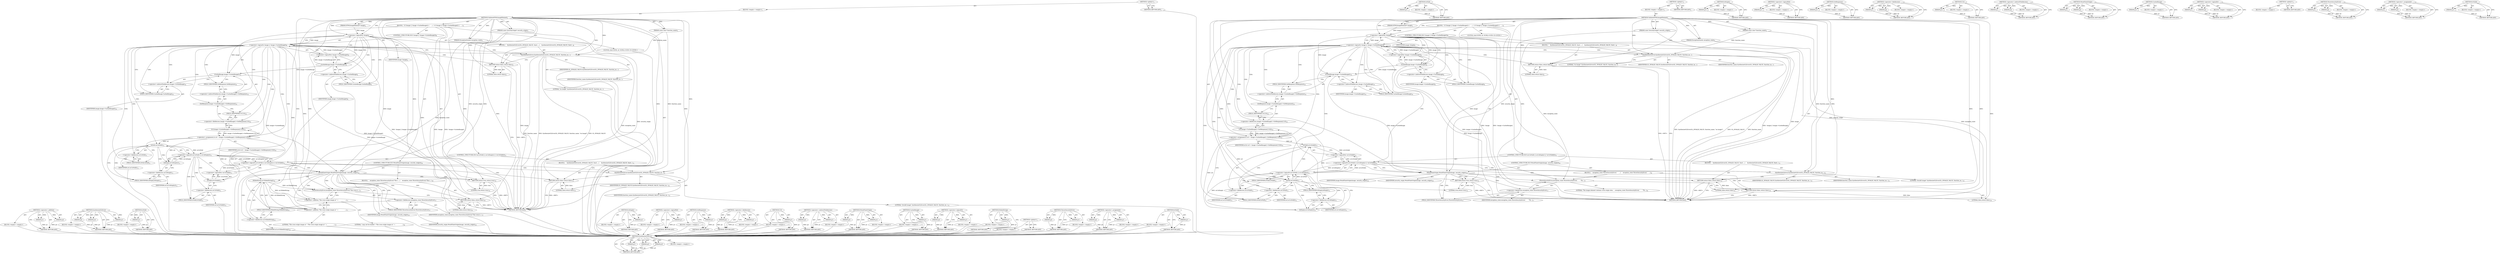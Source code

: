 digraph "IsValid" {
vulnerable_186 [label=<(METHOD,&lt;operator&gt;.addition)>];
vulnerable_187 [label=<(PARAM,p1)>];
vulnerable_188 [label=<(PARAM,p2)>];
vulnerable_189 [label=<(BLOCK,&lt;empty&gt;,&lt;empty&gt;)>];
vulnerable_190 [label=<(METHOD_RETURN,ANY)>];
vulnerable_140 [label=<(METHOD,SynthesizeGLError)>];
vulnerable_141 [label=<(PARAM,p1)>];
vulnerable_142 [label=<(PARAM,p2)>];
vulnerable_143 [label=<(PARAM,p3)>];
vulnerable_144 [label=<(BLOCK,&lt;empty&gt;,&lt;empty&gt;)>];
vulnerable_145 [label=<(METHOD_RETURN,ANY)>];
vulnerable_164 [label=<(METHOD,IsNull)>];
vulnerable_165 [label=<(PARAM,p1)>];
vulnerable_166 [label=<(BLOCK,&lt;empty&gt;,&lt;empty&gt;)>];
vulnerable_167 [label=<(METHOD_RETURN,ANY)>];
vulnerable_6 [label=<(METHOD,&lt;global&gt;)<SUB>1</SUB>>];
vulnerable_7 [label=<(BLOCK,&lt;empty&gt;,&lt;empty&gt;)<SUB>1</SUB>>];
vulnerable_8 [label=<(METHOD,ValidateHTMLImageElement)<SUB>1</SUB>>];
vulnerable_9 [label=<(PARAM,const SecurityOrigin* security_origin)<SUB>2</SUB>>];
vulnerable_10 [label=<(PARAM,const char* function_name)<SUB>3</SUB>>];
vulnerable_11 [label=<(PARAM,HTMLImageElement* image)<SUB>4</SUB>>];
vulnerable_12 [label=<(PARAM,ExceptionState&amp; exception_state)<SUB>5</SUB>>];
vulnerable_13 [label=<(BLOCK,{
  if (!image || !image-&gt;CachedImage()) {
    ...,{
  if (!image || !image-&gt;CachedImage()) {
    ...)<SUB>5</SUB>>];
vulnerable_14 [label=<(CONTROL_STRUCTURE,IF,if (!image || !image-&gt;CachedImage()))<SUB>6</SUB>>];
vulnerable_15 [label=<(&lt;operator&gt;.logicalOr,!image || !image-&gt;CachedImage())<SUB>6</SUB>>];
vulnerable_16 [label=<(&lt;operator&gt;.logicalNot,!image)<SUB>6</SUB>>];
vulnerable_17 [label=<(IDENTIFIER,image,!image)<SUB>6</SUB>>];
vulnerable_18 [label=<(&lt;operator&gt;.logicalNot,!image-&gt;CachedImage())<SUB>6</SUB>>];
vulnerable_19 [label=<(CachedImage,image-&gt;CachedImage())<SUB>6</SUB>>];
vulnerable_20 [label=<(&lt;operator&gt;.indirectFieldAccess,image-&gt;CachedImage)<SUB>6</SUB>>];
vulnerable_21 [label=<(IDENTIFIER,image,image-&gt;CachedImage())<SUB>6</SUB>>];
vulnerable_22 [label=<(FIELD_IDENTIFIER,CachedImage,CachedImage)<SUB>6</SUB>>];
vulnerable_23 [label=<(BLOCK,{
    SynthesizeGLError(GL_INVALID_VALUE, funct...,{
    SynthesizeGLError(GL_INVALID_VALUE, funct...)<SUB>6</SUB>>];
vulnerable_24 [label=<(SynthesizeGLError,SynthesizeGLError(GL_INVALID_VALUE, function_na...)<SUB>7</SUB>>];
vulnerable_25 [label=<(IDENTIFIER,GL_INVALID_VALUE,SynthesizeGLError(GL_INVALID_VALUE, function_na...)<SUB>7</SUB>>];
vulnerable_26 [label=<(IDENTIFIER,function_name,SynthesizeGLError(GL_INVALID_VALUE, function_na...)<SUB>7</SUB>>];
vulnerable_27 [label=<(LITERAL,&quot;no image&quot;,SynthesizeGLError(GL_INVALID_VALUE, function_na...)<SUB>7</SUB>>];
vulnerable_28 [label=<(RETURN,return false;,return false;)<SUB>8</SUB>>];
vulnerable_29 [label=<(LITERAL,false,return false;)<SUB>8</SUB>>];
vulnerable_30 [label="<(LOCAL,const KURL url: KURL)<SUB>10</SUB>>"];
vulnerable_31 [label=<(&lt;operator&gt;.assignment,&amp; url = image-&gt;CachedImage()-&gt;GetResponse().Url())<SUB>10</SUB>>];
vulnerable_32 [label=<(IDENTIFIER,url,&amp; url = image-&gt;CachedImage()-&gt;GetResponse().Url())<SUB>10</SUB>>];
vulnerable_33 [label=<(Url,image-&gt;CachedImage()-&gt;GetResponse().Url())<SUB>10</SUB>>];
vulnerable_34 [label=<(&lt;operator&gt;.fieldAccess,image-&gt;CachedImage()-&gt;GetResponse().Url)<SUB>10</SUB>>];
vulnerable_35 [label=<(GetResponse,image-&gt;CachedImage()-&gt;GetResponse())<SUB>10</SUB>>];
vulnerable_36 [label=<(&lt;operator&gt;.indirectFieldAccess,image-&gt;CachedImage()-&gt;GetResponse)<SUB>10</SUB>>];
vulnerable_37 [label=<(CachedImage,image-&gt;CachedImage())<SUB>10</SUB>>];
vulnerable_38 [label=<(&lt;operator&gt;.indirectFieldAccess,image-&gt;CachedImage)<SUB>10</SUB>>];
vulnerable_39 [label=<(IDENTIFIER,image,image-&gt;CachedImage())<SUB>10</SUB>>];
vulnerable_40 [label=<(FIELD_IDENTIFIER,CachedImage,CachedImage)<SUB>10</SUB>>];
vulnerable_41 [label=<(FIELD_IDENTIFIER,GetResponse,GetResponse)<SUB>10</SUB>>];
vulnerable_42 [label=<(FIELD_IDENTIFIER,Url,Url)<SUB>10</SUB>>];
vulnerable_43 [label=<(CONTROL_STRUCTURE,IF,if (url.IsNull() || url.IsEmpty() || !url.IsValid()))<SUB>11</SUB>>];
vulnerable_44 [label=<(&lt;operator&gt;.logicalOr,url.IsNull() || url.IsEmpty() || !url.IsValid())<SUB>11</SUB>>];
vulnerable_45 [label=<(&lt;operator&gt;.logicalOr,url.IsNull() || url.IsEmpty())<SUB>11</SUB>>];
vulnerable_46 [label=<(IsNull,url.IsNull())<SUB>11</SUB>>];
vulnerable_47 [label=<(&lt;operator&gt;.fieldAccess,url.IsNull)<SUB>11</SUB>>];
vulnerable_48 [label=<(IDENTIFIER,url,url.IsNull())<SUB>11</SUB>>];
vulnerable_49 [label=<(FIELD_IDENTIFIER,IsNull,IsNull)<SUB>11</SUB>>];
vulnerable_50 [label=<(IsEmpty,url.IsEmpty())<SUB>11</SUB>>];
vulnerable_51 [label=<(&lt;operator&gt;.fieldAccess,url.IsEmpty)<SUB>11</SUB>>];
vulnerable_52 [label=<(IDENTIFIER,url,url.IsEmpty())<SUB>11</SUB>>];
vulnerable_53 [label=<(FIELD_IDENTIFIER,IsEmpty,IsEmpty)<SUB>11</SUB>>];
vulnerable_54 [label=<(&lt;operator&gt;.logicalNot,!url.IsValid())<SUB>11</SUB>>];
vulnerable_55 [label=<(IsValid,url.IsValid())<SUB>11</SUB>>];
vulnerable_56 [label=<(&lt;operator&gt;.fieldAccess,url.IsValid)<SUB>11</SUB>>];
vulnerable_57 [label=<(IDENTIFIER,url,url.IsValid())<SUB>11</SUB>>];
vulnerable_58 [label=<(FIELD_IDENTIFIER,IsValid,IsValid)<SUB>11</SUB>>];
vulnerable_59 [label=<(BLOCK,{
    SynthesizeGLError(GL_INVALID_VALUE, funct...,{
    SynthesizeGLError(GL_INVALID_VALUE, funct...)<SUB>11</SUB>>];
vulnerable_60 [label=<(SynthesizeGLError,SynthesizeGLError(GL_INVALID_VALUE, function_na...)<SUB>12</SUB>>];
vulnerable_61 [label=<(IDENTIFIER,GL_INVALID_VALUE,SynthesizeGLError(GL_INVALID_VALUE, function_na...)<SUB>12</SUB>>];
vulnerable_62 [label=<(IDENTIFIER,function_name,SynthesizeGLError(GL_INVALID_VALUE, function_na...)<SUB>12</SUB>>];
vulnerable_63 [label=<(LITERAL,&quot;invalid image&quot;,SynthesizeGLError(GL_INVALID_VALUE, function_na...)<SUB>12</SUB>>];
vulnerable_64 [label=<(RETURN,return false;,return false;)<SUB>13</SUB>>];
vulnerable_65 [label=<(LITERAL,false,return false;)<SUB>13</SUB>>];
vulnerable_66 [label=<(CONTROL_STRUCTURE,IF,if (WouldTaintOrigin(image, security_origin)))<SUB>16</SUB>>];
vulnerable_67 [label=<(WouldTaintOrigin,WouldTaintOrigin(image, security_origin))<SUB>16</SUB>>];
vulnerable_68 [label=<(IDENTIFIER,image,WouldTaintOrigin(image, security_origin))<SUB>16</SUB>>];
vulnerable_69 [label=<(IDENTIFIER,security_origin,WouldTaintOrigin(image, security_origin))<SUB>16</SUB>>];
vulnerable_70 [label=<(BLOCK,{
    exception_state.ThrowSecurityError(&quot;The c...,{
    exception_state.ThrowSecurityError(&quot;The c...)<SUB>16</SUB>>];
vulnerable_71 [label=<(ThrowSecurityError,exception_state.ThrowSecurityError(&quot;The cross-o...)<SUB>17</SUB>>];
vulnerable_72 [label=<(&lt;operator&gt;.fieldAccess,exception_state.ThrowSecurityError)<SUB>17</SUB>>];
vulnerable_73 [label=<(IDENTIFIER,exception_state,exception_state.ThrowSecurityError(&quot;The cross-o...)<SUB>17</SUB>>];
vulnerable_74 [label=<(FIELD_IDENTIFIER,ThrowSecurityError,ThrowSecurityError)<SUB>17</SUB>>];
vulnerable_75 [label=<(&lt;operator&gt;.addition,&quot;The cross-origin image at &quot; +
                ...)<SUB>17</SUB>>];
vulnerable_76 [label=<(&lt;operator&gt;.addition,&quot;The cross-origin image at &quot; +
                ...)<SUB>17</SUB>>];
vulnerable_77 [label=<(LITERAL,&quot;The cross-origin image at &quot;,&quot;The cross-origin image at &quot; +
                ...)<SUB>17</SUB>>];
vulnerable_78 [label=<(ElidedString,url.ElidedString())<SUB>18</SUB>>];
vulnerable_79 [label=<(&lt;operator&gt;.fieldAccess,url.ElidedString)<SUB>18</SUB>>];
vulnerable_80 [label=<(IDENTIFIER,url,url.ElidedString())<SUB>18</SUB>>];
vulnerable_81 [label=<(FIELD_IDENTIFIER,ElidedString,ElidedString)<SUB>18</SUB>>];
vulnerable_82 [label=<(LITERAL,&quot; may not be loaded.&quot;,&quot;The cross-origin image at &quot; +
                ...)<SUB>19</SUB>>];
vulnerable_83 [label=<(RETURN,return false;,return false;)<SUB>20</SUB>>];
vulnerable_84 [label=<(LITERAL,false,return false;)<SUB>20</SUB>>];
vulnerable_85 [label=<(RETURN,return true;,return true;)<SUB>22</SUB>>];
vulnerable_86 [label=<(LITERAL,true,return true;)<SUB>22</SUB>>];
vulnerable_87 [label=<(METHOD_RETURN,bool)<SUB>1</SUB>>];
vulnerable_89 [label=<(METHOD_RETURN,ANY)<SUB>1</SUB>>];
vulnerable_168 [label=<(METHOD,IsEmpty)>];
vulnerable_169 [label=<(PARAM,p1)>];
vulnerable_170 [label=<(BLOCK,&lt;empty&gt;,&lt;empty&gt;)>];
vulnerable_171 [label=<(METHOD_RETURN,ANY)>];
vulnerable_127 [label=<(METHOD,&lt;operator&gt;.logicalNot)>];
vulnerable_128 [label=<(PARAM,p1)>];
vulnerable_129 [label=<(BLOCK,&lt;empty&gt;,&lt;empty&gt;)>];
vulnerable_130 [label=<(METHOD_RETURN,ANY)>];
vulnerable_160 [label=<(METHOD,GetResponse)>];
vulnerable_161 [label=<(PARAM,p1)>];
vulnerable_162 [label=<(BLOCK,&lt;empty&gt;,&lt;empty&gt;)>];
vulnerable_163 [label=<(METHOD_RETURN,ANY)>];
vulnerable_155 [label=<(METHOD,&lt;operator&gt;.fieldAccess)>];
vulnerable_156 [label=<(PARAM,p1)>];
vulnerable_157 [label=<(PARAM,p2)>];
vulnerable_158 [label=<(BLOCK,&lt;empty&gt;,&lt;empty&gt;)>];
vulnerable_159 [label=<(METHOD_RETURN,ANY)>];
vulnerable_151 [label=<(METHOD,Url)>];
vulnerable_152 [label=<(PARAM,p1)>];
vulnerable_153 [label=<(BLOCK,&lt;empty&gt;,&lt;empty&gt;)>];
vulnerable_154 [label=<(METHOD_RETURN,ANY)>];
vulnerable_135 [label=<(METHOD,&lt;operator&gt;.indirectFieldAccess)>];
vulnerable_136 [label=<(PARAM,p1)>];
vulnerable_137 [label=<(PARAM,p2)>];
vulnerable_138 [label=<(BLOCK,&lt;empty&gt;,&lt;empty&gt;)>];
vulnerable_139 [label=<(METHOD_RETURN,ANY)>];
vulnerable_176 [label=<(METHOD,WouldTaintOrigin)>];
vulnerable_177 [label=<(PARAM,p1)>];
vulnerable_178 [label=<(PARAM,p2)>];
vulnerable_179 [label=<(BLOCK,&lt;empty&gt;,&lt;empty&gt;)>];
vulnerable_180 [label=<(METHOD_RETURN,ANY)>];
vulnerable_131 [label=<(METHOD,CachedImage)>];
vulnerable_132 [label=<(PARAM,p1)>];
vulnerable_133 [label=<(BLOCK,&lt;empty&gt;,&lt;empty&gt;)>];
vulnerable_134 [label=<(METHOD_RETURN,ANY)>];
vulnerable_122 [label=<(METHOD,&lt;operator&gt;.logicalOr)>];
vulnerable_123 [label=<(PARAM,p1)>];
vulnerable_124 [label=<(PARAM,p2)>];
vulnerable_125 [label=<(BLOCK,&lt;empty&gt;,&lt;empty&gt;)>];
vulnerable_126 [label=<(METHOD_RETURN,ANY)>];
vulnerable_116 [label=<(METHOD,&lt;global&gt;)<SUB>1</SUB>>];
vulnerable_117 [label=<(BLOCK,&lt;empty&gt;,&lt;empty&gt;)>];
vulnerable_118 [label=<(METHOD_RETURN,ANY)>];
vulnerable_191 [label=<(METHOD,ElidedString)>];
vulnerable_192 [label=<(PARAM,p1)>];
vulnerable_193 [label=<(BLOCK,&lt;empty&gt;,&lt;empty&gt;)>];
vulnerable_194 [label=<(METHOD_RETURN,ANY)>];
vulnerable_181 [label=<(METHOD,ThrowSecurityError)>];
vulnerable_182 [label=<(PARAM,p1)>];
vulnerable_183 [label=<(PARAM,p2)>];
vulnerable_184 [label=<(BLOCK,&lt;empty&gt;,&lt;empty&gt;)>];
vulnerable_185 [label=<(METHOD_RETURN,ANY)>];
vulnerable_146 [label=<(METHOD,&lt;operator&gt;.assignment)>];
vulnerable_147 [label=<(PARAM,p1)>];
vulnerable_148 [label=<(PARAM,p2)>];
vulnerable_149 [label=<(BLOCK,&lt;empty&gt;,&lt;empty&gt;)>];
vulnerable_150 [label=<(METHOD_RETURN,ANY)>];
vulnerable_172 [label=<(METHOD,IsValid)>];
vulnerable_173 [label=<(PARAM,p1)>];
vulnerable_174 [label=<(BLOCK,&lt;empty&gt;,&lt;empty&gt;)>];
vulnerable_175 [label=<(METHOD_RETURN,ANY)>];
fixed_131 [label=<(METHOD,SynthesizeGLError)>];
fixed_132 [label=<(PARAM,p1)>];
fixed_133 [label=<(PARAM,p2)>];
fixed_134 [label=<(PARAM,p3)>];
fixed_135 [label=<(BLOCK,&lt;empty&gt;,&lt;empty&gt;)>];
fixed_136 [label=<(METHOD_RETURN,ANY)>];
fixed_155 [label=<(METHOD,IsNull)>];
fixed_156 [label=<(PARAM,p1)>];
fixed_157 [label=<(BLOCK,&lt;empty&gt;,&lt;empty&gt;)>];
fixed_158 [label=<(METHOD_RETURN,ANY)>];
fixed_6 [label=<(METHOD,&lt;global&gt;)<SUB>1</SUB>>];
fixed_7 [label=<(BLOCK,&lt;empty&gt;,&lt;empty&gt;)<SUB>1</SUB>>];
fixed_8 [label=<(METHOD,ValidateHTMLImageElement)<SUB>1</SUB>>];
fixed_9 [label=<(PARAM,const SecurityOrigin* security_origin)<SUB>2</SUB>>];
fixed_10 [label=<(PARAM,const char* function_name)<SUB>3</SUB>>];
fixed_11 [label=<(PARAM,HTMLImageElement* image)<SUB>4</SUB>>];
fixed_12 [label=<(PARAM,ExceptionState&amp; exception_state)<SUB>5</SUB>>];
fixed_13 [label=<(BLOCK,{
  if (!image || !image-&gt;CachedImage()) {
    ...,{
  if (!image || !image-&gt;CachedImage()) {
    ...)<SUB>5</SUB>>];
fixed_14 [label=<(CONTROL_STRUCTURE,IF,if (!image || !image-&gt;CachedImage()))<SUB>6</SUB>>];
fixed_15 [label=<(&lt;operator&gt;.logicalOr,!image || !image-&gt;CachedImage())<SUB>6</SUB>>];
fixed_16 [label=<(&lt;operator&gt;.logicalNot,!image)<SUB>6</SUB>>];
fixed_17 [label=<(IDENTIFIER,image,!image)<SUB>6</SUB>>];
fixed_18 [label=<(&lt;operator&gt;.logicalNot,!image-&gt;CachedImage())<SUB>6</SUB>>];
fixed_19 [label=<(CachedImage,image-&gt;CachedImage())<SUB>6</SUB>>];
fixed_20 [label=<(&lt;operator&gt;.indirectFieldAccess,image-&gt;CachedImage)<SUB>6</SUB>>];
fixed_21 [label=<(IDENTIFIER,image,image-&gt;CachedImage())<SUB>6</SUB>>];
fixed_22 [label=<(FIELD_IDENTIFIER,CachedImage,CachedImage)<SUB>6</SUB>>];
fixed_23 [label=<(BLOCK,{
    SynthesizeGLError(GL_INVALID_VALUE, funct...,{
    SynthesizeGLError(GL_INVALID_VALUE, funct...)<SUB>6</SUB>>];
fixed_24 [label=<(SynthesizeGLError,SynthesizeGLError(GL_INVALID_VALUE, function_na...)<SUB>7</SUB>>];
fixed_25 [label=<(IDENTIFIER,GL_INVALID_VALUE,SynthesizeGLError(GL_INVALID_VALUE, function_na...)<SUB>7</SUB>>];
fixed_26 [label=<(IDENTIFIER,function_name,SynthesizeGLError(GL_INVALID_VALUE, function_na...)<SUB>7</SUB>>];
fixed_27 [label=<(LITERAL,&quot;no image&quot;,SynthesizeGLError(GL_INVALID_VALUE, function_na...)<SUB>7</SUB>>];
fixed_28 [label=<(RETURN,return false;,return false;)<SUB>8</SUB>>];
fixed_29 [label=<(LITERAL,false,return false;)<SUB>8</SUB>>];
fixed_30 [label="<(LOCAL,const KURL url: KURL)<SUB>10</SUB>>"];
fixed_31 [label=<(&lt;operator&gt;.assignment,&amp; url = image-&gt;CachedImage()-&gt;GetResponse().Url())<SUB>10</SUB>>];
fixed_32 [label=<(IDENTIFIER,url,&amp; url = image-&gt;CachedImage()-&gt;GetResponse().Url())<SUB>10</SUB>>];
fixed_33 [label=<(Url,image-&gt;CachedImage()-&gt;GetResponse().Url())<SUB>10</SUB>>];
fixed_34 [label=<(&lt;operator&gt;.fieldAccess,image-&gt;CachedImage()-&gt;GetResponse().Url)<SUB>10</SUB>>];
fixed_35 [label=<(GetResponse,image-&gt;CachedImage()-&gt;GetResponse())<SUB>10</SUB>>];
fixed_36 [label=<(&lt;operator&gt;.indirectFieldAccess,image-&gt;CachedImage()-&gt;GetResponse)<SUB>10</SUB>>];
fixed_37 [label=<(CachedImage,image-&gt;CachedImage())<SUB>10</SUB>>];
fixed_38 [label=<(&lt;operator&gt;.indirectFieldAccess,image-&gt;CachedImage)<SUB>10</SUB>>];
fixed_39 [label=<(IDENTIFIER,image,image-&gt;CachedImage())<SUB>10</SUB>>];
fixed_40 [label=<(FIELD_IDENTIFIER,CachedImage,CachedImage)<SUB>10</SUB>>];
fixed_41 [label=<(FIELD_IDENTIFIER,GetResponse,GetResponse)<SUB>10</SUB>>];
fixed_42 [label=<(FIELD_IDENTIFIER,Url,Url)<SUB>10</SUB>>];
fixed_43 [label=<(CONTROL_STRUCTURE,IF,if (url.IsNull() || url.IsEmpty() || !url.IsValid()))<SUB>11</SUB>>];
fixed_44 [label=<(&lt;operator&gt;.logicalOr,url.IsNull() || url.IsEmpty() || !url.IsValid())<SUB>11</SUB>>];
fixed_45 [label=<(&lt;operator&gt;.logicalOr,url.IsNull() || url.IsEmpty())<SUB>11</SUB>>];
fixed_46 [label=<(IsNull,url.IsNull())<SUB>11</SUB>>];
fixed_47 [label=<(&lt;operator&gt;.fieldAccess,url.IsNull)<SUB>11</SUB>>];
fixed_48 [label=<(IDENTIFIER,url,url.IsNull())<SUB>11</SUB>>];
fixed_49 [label=<(FIELD_IDENTIFIER,IsNull,IsNull)<SUB>11</SUB>>];
fixed_50 [label=<(IsEmpty,url.IsEmpty())<SUB>11</SUB>>];
fixed_51 [label=<(&lt;operator&gt;.fieldAccess,url.IsEmpty)<SUB>11</SUB>>];
fixed_52 [label=<(IDENTIFIER,url,url.IsEmpty())<SUB>11</SUB>>];
fixed_53 [label=<(FIELD_IDENTIFIER,IsEmpty,IsEmpty)<SUB>11</SUB>>];
fixed_54 [label=<(&lt;operator&gt;.logicalNot,!url.IsValid())<SUB>11</SUB>>];
fixed_55 [label=<(IsValid,url.IsValid())<SUB>11</SUB>>];
fixed_56 [label=<(&lt;operator&gt;.fieldAccess,url.IsValid)<SUB>11</SUB>>];
fixed_57 [label=<(IDENTIFIER,url,url.IsValid())<SUB>11</SUB>>];
fixed_58 [label=<(FIELD_IDENTIFIER,IsValid,IsValid)<SUB>11</SUB>>];
fixed_59 [label=<(BLOCK,{
    SynthesizeGLError(GL_INVALID_VALUE, funct...,{
    SynthesizeGLError(GL_INVALID_VALUE, funct...)<SUB>11</SUB>>];
fixed_60 [label=<(SynthesizeGLError,SynthesizeGLError(GL_INVALID_VALUE, function_na...)<SUB>12</SUB>>];
fixed_61 [label=<(IDENTIFIER,GL_INVALID_VALUE,SynthesizeGLError(GL_INVALID_VALUE, function_na...)<SUB>12</SUB>>];
fixed_62 [label=<(IDENTIFIER,function_name,SynthesizeGLError(GL_INVALID_VALUE, function_na...)<SUB>12</SUB>>];
fixed_63 [label=<(LITERAL,&quot;invalid image&quot;,SynthesizeGLError(GL_INVALID_VALUE, function_na...)<SUB>12</SUB>>];
fixed_64 [label=<(RETURN,return false;,return false;)<SUB>13</SUB>>];
fixed_65 [label=<(LITERAL,false,return false;)<SUB>13</SUB>>];
fixed_66 [label=<(CONTROL_STRUCTURE,IF,if (WouldTaintOrigin(image, security_origin)))<SUB>16</SUB>>];
fixed_67 [label=<(WouldTaintOrigin,WouldTaintOrigin(image, security_origin))<SUB>16</SUB>>];
fixed_68 [label=<(IDENTIFIER,image,WouldTaintOrigin(image, security_origin))<SUB>16</SUB>>];
fixed_69 [label=<(IDENTIFIER,security_origin,WouldTaintOrigin(image, security_origin))<SUB>16</SUB>>];
fixed_70 [label=<(BLOCK,{
    exception_state.ThrowSecurityError(
     ...,{
    exception_state.ThrowSecurityError(
     ...)<SUB>16</SUB>>];
fixed_71 [label=<(ThrowSecurityError,exception_state.ThrowSecurityError(
        &quot;Th...)<SUB>17</SUB>>];
fixed_72 [label=<(&lt;operator&gt;.fieldAccess,exception_state.ThrowSecurityError)<SUB>17</SUB>>];
fixed_73 [label=<(IDENTIFIER,exception_state,exception_state.ThrowSecurityError(
        &quot;Th...)<SUB>17</SUB>>];
fixed_74 [label=<(FIELD_IDENTIFIER,ThrowSecurityError,ThrowSecurityError)<SUB>17</SUB>>];
fixed_75 [label=<(LITERAL,&quot;The image element contains cross-origin data, ...,exception_state.ThrowSecurityError(
        &quot;Th...)<SUB>18</SUB>>];
fixed_76 [label=<(RETURN,return false;,return false;)<SUB>19</SUB>>];
fixed_77 [label=<(LITERAL,false,return false;)<SUB>19</SUB>>];
fixed_78 [label=<(RETURN,return true;,return true;)<SUB>21</SUB>>];
fixed_79 [label=<(LITERAL,true,return true;)<SUB>21</SUB>>];
fixed_80 [label=<(METHOD_RETURN,bool)<SUB>1</SUB>>];
fixed_82 [label=<(METHOD_RETURN,ANY)<SUB>1</SUB>>];
fixed_159 [label=<(METHOD,IsEmpty)>];
fixed_160 [label=<(PARAM,p1)>];
fixed_161 [label=<(BLOCK,&lt;empty&gt;,&lt;empty&gt;)>];
fixed_162 [label=<(METHOD_RETURN,ANY)>];
fixed_118 [label=<(METHOD,&lt;operator&gt;.logicalNot)>];
fixed_119 [label=<(PARAM,p1)>];
fixed_120 [label=<(BLOCK,&lt;empty&gt;,&lt;empty&gt;)>];
fixed_121 [label=<(METHOD_RETURN,ANY)>];
fixed_151 [label=<(METHOD,GetResponse)>];
fixed_152 [label=<(PARAM,p1)>];
fixed_153 [label=<(BLOCK,&lt;empty&gt;,&lt;empty&gt;)>];
fixed_154 [label=<(METHOD_RETURN,ANY)>];
fixed_146 [label=<(METHOD,&lt;operator&gt;.fieldAccess)>];
fixed_147 [label=<(PARAM,p1)>];
fixed_148 [label=<(PARAM,p2)>];
fixed_149 [label=<(BLOCK,&lt;empty&gt;,&lt;empty&gt;)>];
fixed_150 [label=<(METHOD_RETURN,ANY)>];
fixed_142 [label=<(METHOD,Url)>];
fixed_143 [label=<(PARAM,p1)>];
fixed_144 [label=<(BLOCK,&lt;empty&gt;,&lt;empty&gt;)>];
fixed_145 [label=<(METHOD_RETURN,ANY)>];
fixed_126 [label=<(METHOD,&lt;operator&gt;.indirectFieldAccess)>];
fixed_127 [label=<(PARAM,p1)>];
fixed_128 [label=<(PARAM,p2)>];
fixed_129 [label=<(BLOCK,&lt;empty&gt;,&lt;empty&gt;)>];
fixed_130 [label=<(METHOD_RETURN,ANY)>];
fixed_167 [label=<(METHOD,WouldTaintOrigin)>];
fixed_168 [label=<(PARAM,p1)>];
fixed_169 [label=<(PARAM,p2)>];
fixed_170 [label=<(BLOCK,&lt;empty&gt;,&lt;empty&gt;)>];
fixed_171 [label=<(METHOD_RETURN,ANY)>];
fixed_122 [label=<(METHOD,CachedImage)>];
fixed_123 [label=<(PARAM,p1)>];
fixed_124 [label=<(BLOCK,&lt;empty&gt;,&lt;empty&gt;)>];
fixed_125 [label=<(METHOD_RETURN,ANY)>];
fixed_113 [label=<(METHOD,&lt;operator&gt;.logicalOr)>];
fixed_114 [label=<(PARAM,p1)>];
fixed_115 [label=<(PARAM,p2)>];
fixed_116 [label=<(BLOCK,&lt;empty&gt;,&lt;empty&gt;)>];
fixed_117 [label=<(METHOD_RETURN,ANY)>];
fixed_107 [label=<(METHOD,&lt;global&gt;)<SUB>1</SUB>>];
fixed_108 [label=<(BLOCK,&lt;empty&gt;,&lt;empty&gt;)>];
fixed_109 [label=<(METHOD_RETURN,ANY)>];
fixed_172 [label=<(METHOD,ThrowSecurityError)>];
fixed_173 [label=<(PARAM,p1)>];
fixed_174 [label=<(PARAM,p2)>];
fixed_175 [label=<(BLOCK,&lt;empty&gt;,&lt;empty&gt;)>];
fixed_176 [label=<(METHOD_RETURN,ANY)>];
fixed_137 [label=<(METHOD,&lt;operator&gt;.assignment)>];
fixed_138 [label=<(PARAM,p1)>];
fixed_139 [label=<(PARAM,p2)>];
fixed_140 [label=<(BLOCK,&lt;empty&gt;,&lt;empty&gt;)>];
fixed_141 [label=<(METHOD_RETURN,ANY)>];
fixed_163 [label=<(METHOD,IsValid)>];
fixed_164 [label=<(PARAM,p1)>];
fixed_165 [label=<(BLOCK,&lt;empty&gt;,&lt;empty&gt;)>];
fixed_166 [label=<(METHOD_RETURN,ANY)>];
vulnerable_186 -> vulnerable_187  [key=0, label="AST: "];
vulnerable_186 -> vulnerable_187  [key=1, label="DDG: "];
vulnerable_186 -> vulnerable_189  [key=0, label="AST: "];
vulnerable_186 -> vulnerable_188  [key=0, label="AST: "];
vulnerable_186 -> vulnerable_188  [key=1, label="DDG: "];
vulnerable_186 -> vulnerable_190  [key=0, label="AST: "];
vulnerable_186 -> vulnerable_190  [key=1, label="CFG: "];
vulnerable_187 -> vulnerable_190  [key=0, label="DDG: p1"];
vulnerable_188 -> vulnerable_190  [key=0, label="DDG: p2"];
vulnerable_189 -> fixed_131  [key=0];
vulnerable_190 -> fixed_131  [key=0];
vulnerable_140 -> vulnerable_141  [key=0, label="AST: "];
vulnerable_140 -> vulnerable_141  [key=1, label="DDG: "];
vulnerable_140 -> vulnerable_144  [key=0, label="AST: "];
vulnerable_140 -> vulnerable_142  [key=0, label="AST: "];
vulnerable_140 -> vulnerable_142  [key=1, label="DDG: "];
vulnerable_140 -> vulnerable_145  [key=0, label="AST: "];
vulnerable_140 -> vulnerable_145  [key=1, label="CFG: "];
vulnerable_140 -> vulnerable_143  [key=0, label="AST: "];
vulnerable_140 -> vulnerable_143  [key=1, label="DDG: "];
vulnerable_141 -> vulnerable_145  [key=0, label="DDG: p1"];
vulnerable_142 -> vulnerable_145  [key=0, label="DDG: p2"];
vulnerable_143 -> vulnerable_145  [key=0, label="DDG: p3"];
vulnerable_144 -> fixed_131  [key=0];
vulnerable_145 -> fixed_131  [key=0];
vulnerable_164 -> vulnerable_165  [key=0, label="AST: "];
vulnerable_164 -> vulnerable_165  [key=1, label="DDG: "];
vulnerable_164 -> vulnerable_166  [key=0, label="AST: "];
vulnerable_164 -> vulnerable_167  [key=0, label="AST: "];
vulnerable_164 -> vulnerable_167  [key=1, label="CFG: "];
vulnerable_165 -> vulnerable_167  [key=0, label="DDG: p1"];
vulnerable_166 -> fixed_131  [key=0];
vulnerable_167 -> fixed_131  [key=0];
vulnerable_6 -> vulnerable_7  [key=0, label="AST: "];
vulnerable_6 -> vulnerable_89  [key=0, label="AST: "];
vulnerable_6 -> vulnerable_89  [key=1, label="CFG: "];
vulnerable_7 -> vulnerable_8  [key=0, label="AST: "];
vulnerable_8 -> vulnerable_9  [key=0, label="AST: "];
vulnerable_8 -> vulnerable_9  [key=1, label="DDG: "];
vulnerable_8 -> vulnerable_10  [key=0, label="AST: "];
vulnerable_8 -> vulnerable_10  [key=1, label="DDG: "];
vulnerable_8 -> vulnerable_11  [key=0, label="AST: "];
vulnerable_8 -> vulnerable_11  [key=1, label="DDG: "];
vulnerable_8 -> vulnerable_12  [key=0, label="AST: "];
vulnerable_8 -> vulnerable_12  [key=1, label="DDG: "];
vulnerable_8 -> vulnerable_13  [key=0, label="AST: "];
vulnerable_8 -> vulnerable_87  [key=0, label="AST: "];
vulnerable_8 -> vulnerable_16  [key=0, label="CFG: "];
vulnerable_8 -> vulnerable_16  [key=1, label="DDG: "];
vulnerable_8 -> vulnerable_85  [key=0, label="DDG: "];
vulnerable_8 -> vulnerable_86  [key=0, label="DDG: "];
vulnerable_8 -> vulnerable_28  [key=0, label="DDG: "];
vulnerable_8 -> vulnerable_64  [key=0, label="DDG: "];
vulnerable_8 -> vulnerable_67  [key=0, label="DDG: "];
vulnerable_8 -> vulnerable_83  [key=0, label="DDG: "];
vulnerable_8 -> vulnerable_24  [key=0, label="DDG: "];
vulnerable_8 -> vulnerable_29  [key=0, label="DDG: "];
vulnerable_8 -> vulnerable_60  [key=0, label="DDG: "];
vulnerable_8 -> vulnerable_65  [key=0, label="DDG: "];
vulnerable_8 -> vulnerable_71  [key=0, label="DDG: "];
vulnerable_8 -> vulnerable_84  [key=0, label="DDG: "];
vulnerable_8 -> vulnerable_75  [key=0, label="DDG: "];
vulnerable_8 -> vulnerable_76  [key=0, label="DDG: "];
vulnerable_9 -> vulnerable_87  [key=0, label="DDG: security_origin"];
vulnerable_9 -> vulnerable_67  [key=0, label="DDG: security_origin"];
vulnerable_10 -> vulnerable_24  [key=0, label="DDG: function_name"];
vulnerable_10 -> vulnerable_60  [key=0, label="DDG: function_name"];
vulnerable_11 -> vulnerable_16  [key=0, label="DDG: image"];
vulnerable_12 -> vulnerable_87  [key=0, label="DDG: exception_state"];
vulnerable_12 -> vulnerable_71  [key=0, label="DDG: exception_state"];
vulnerable_13 -> vulnerable_14  [key=0, label="AST: "];
vulnerable_13 -> vulnerable_30  [key=0, label="AST: "];
vulnerable_13 -> vulnerable_31  [key=0, label="AST: "];
vulnerable_13 -> vulnerable_43  [key=0, label="AST: "];
vulnerable_13 -> vulnerable_66  [key=0, label="AST: "];
vulnerable_13 -> vulnerable_85  [key=0, label="AST: "];
vulnerable_14 -> vulnerable_15  [key=0, label="AST: "];
vulnerable_14 -> vulnerable_23  [key=0, label="AST: "];
vulnerable_15 -> vulnerable_16  [key=0, label="AST: "];
vulnerable_15 -> vulnerable_18  [key=0, label="AST: "];
vulnerable_15 -> vulnerable_24  [key=0, label="CFG: "];
vulnerable_15 -> vulnerable_24  [key=1, label="CDG: "];
vulnerable_15 -> vulnerable_40  [key=0, label="CFG: "];
vulnerable_15 -> vulnerable_40  [key=1, label="CDG: "];
vulnerable_15 -> vulnerable_87  [key=0, label="DDG: !image"];
vulnerable_15 -> vulnerable_87  [key=1, label="DDG: !image-&gt;CachedImage()"];
vulnerable_15 -> vulnerable_87  [key=2, label="DDG: !image || !image-&gt;CachedImage()"];
vulnerable_15 -> vulnerable_47  [key=0, label="CDG: "];
vulnerable_15 -> vulnerable_34  [key=0, label="CDG: "];
vulnerable_15 -> vulnerable_49  [key=0, label="CDG: "];
vulnerable_15 -> vulnerable_42  [key=0, label="CDG: "];
vulnerable_15 -> vulnerable_28  [key=0, label="CDG: "];
vulnerable_15 -> vulnerable_37  [key=0, label="CDG: "];
vulnerable_15 -> vulnerable_46  [key=0, label="CDG: "];
vulnerable_15 -> vulnerable_38  [key=0, label="CDG: "];
vulnerable_15 -> vulnerable_45  [key=0, label="CDG: "];
vulnerable_15 -> vulnerable_44  [key=0, label="CDG: "];
vulnerable_15 -> vulnerable_35  [key=0, label="CDG: "];
vulnerable_15 -> vulnerable_33  [key=0, label="CDG: "];
vulnerable_15 -> vulnerable_36  [key=0, label="CDG: "];
vulnerable_15 -> vulnerable_41  [key=0, label="CDG: "];
vulnerable_15 -> vulnerable_31  [key=0, label="CDG: "];
vulnerable_16 -> vulnerable_17  [key=0, label="AST: "];
vulnerable_16 -> vulnerable_15  [key=0, label="CFG: "];
vulnerable_16 -> vulnerable_15  [key=1, label="DDG: image"];
vulnerable_16 -> vulnerable_22  [key=0, label="CFG: "];
vulnerable_16 -> vulnerable_22  [key=1, label="CDG: "];
vulnerable_16 -> vulnerable_87  [key=0, label="DDG: image"];
vulnerable_16 -> vulnerable_67  [key=0, label="DDG: image"];
vulnerable_16 -> vulnerable_19  [key=0, label="DDG: image"];
vulnerable_16 -> vulnerable_19  [key=1, label="CDG: "];
vulnerable_16 -> vulnerable_37  [key=0, label="DDG: image"];
vulnerable_16 -> vulnerable_20  [key=0, label="CDG: "];
vulnerable_16 -> vulnerable_18  [key=0, label="CDG: "];
vulnerable_17 -> fixed_131  [key=0];
vulnerable_18 -> vulnerable_19  [key=0, label="AST: "];
vulnerable_18 -> vulnerable_15  [key=0, label="CFG: "];
vulnerable_18 -> vulnerable_15  [key=1, label="DDG: image-&gt;CachedImage()"];
vulnerable_18 -> vulnerable_87  [key=0, label="DDG: image-&gt;CachedImage()"];
vulnerable_19 -> vulnerable_20  [key=0, label="AST: "];
vulnerable_19 -> vulnerable_18  [key=0, label="CFG: "];
vulnerable_19 -> vulnerable_18  [key=1, label="DDG: image-&gt;CachedImage"];
vulnerable_19 -> vulnerable_87  [key=0, label="DDG: image-&gt;CachedImage"];
vulnerable_19 -> vulnerable_37  [key=0, label="DDG: image-&gt;CachedImage"];
vulnerable_20 -> vulnerable_21  [key=0, label="AST: "];
vulnerable_20 -> vulnerable_22  [key=0, label="AST: "];
vulnerable_20 -> vulnerable_19  [key=0, label="CFG: "];
vulnerable_21 -> fixed_131  [key=0];
vulnerable_22 -> vulnerable_20  [key=0, label="CFG: "];
vulnerable_23 -> vulnerable_24  [key=0, label="AST: "];
vulnerable_23 -> vulnerable_28  [key=0, label="AST: "];
vulnerable_24 -> vulnerable_25  [key=0, label="AST: "];
vulnerable_24 -> vulnerable_26  [key=0, label="AST: "];
vulnerable_24 -> vulnerable_27  [key=0, label="AST: "];
vulnerable_24 -> vulnerable_28  [key=0, label="CFG: "];
vulnerable_24 -> vulnerable_87  [key=0, label="DDG: GL_INVALID_VALUE"];
vulnerable_24 -> vulnerable_87  [key=1, label="DDG: function_name"];
vulnerable_24 -> vulnerable_87  [key=2, label="DDG: SynthesizeGLError(GL_INVALID_VALUE, function_name, &quot;no image&quot;)"];
vulnerable_25 -> fixed_131  [key=0];
vulnerable_26 -> fixed_131  [key=0];
vulnerable_27 -> fixed_131  [key=0];
vulnerable_28 -> vulnerable_29  [key=0, label="AST: "];
vulnerable_28 -> vulnerable_87  [key=0, label="CFG: "];
vulnerable_28 -> vulnerable_87  [key=1, label="DDG: &lt;RET&gt;"];
vulnerable_29 -> vulnerable_28  [key=0, label="DDG: false"];
vulnerable_30 -> fixed_131  [key=0];
vulnerable_31 -> vulnerable_32  [key=0, label="AST: "];
vulnerable_31 -> vulnerable_33  [key=0, label="AST: "];
vulnerable_31 -> vulnerable_49  [key=0, label="CFG: "];
vulnerable_31 -> vulnerable_46  [key=0, label="DDG: url"];
vulnerable_31 -> vulnerable_50  [key=0, label="DDG: url"];
vulnerable_31 -> vulnerable_55  [key=0, label="DDG: url"];
vulnerable_31 -> vulnerable_78  [key=0, label="DDG: url"];
vulnerable_32 -> fixed_131  [key=0];
vulnerable_33 -> vulnerable_34  [key=0, label="AST: "];
vulnerable_33 -> vulnerable_31  [key=0, label="CFG: "];
vulnerable_33 -> vulnerable_31  [key=1, label="DDG: image-&gt;CachedImage()-&gt;GetResponse().Url"];
vulnerable_34 -> vulnerable_35  [key=0, label="AST: "];
vulnerable_34 -> vulnerable_42  [key=0, label="AST: "];
vulnerable_34 -> vulnerable_33  [key=0, label="CFG: "];
vulnerable_35 -> vulnerable_36  [key=0, label="AST: "];
vulnerable_35 -> vulnerable_42  [key=0, label="CFG: "];
vulnerable_36 -> vulnerable_37  [key=0, label="AST: "];
vulnerable_36 -> vulnerable_41  [key=0, label="AST: "];
vulnerable_36 -> vulnerable_35  [key=0, label="CFG: "];
vulnerable_37 -> vulnerable_38  [key=0, label="AST: "];
vulnerable_37 -> vulnerable_41  [key=0, label="CFG: "];
vulnerable_37 -> vulnerable_67  [key=0, label="DDG: image-&gt;CachedImage"];
vulnerable_38 -> vulnerable_39  [key=0, label="AST: "];
vulnerable_38 -> vulnerable_40  [key=0, label="AST: "];
vulnerable_38 -> vulnerable_37  [key=0, label="CFG: "];
vulnerable_39 -> fixed_131  [key=0];
vulnerable_40 -> vulnerable_38  [key=0, label="CFG: "];
vulnerable_41 -> vulnerable_36  [key=0, label="CFG: "];
vulnerable_42 -> vulnerable_34  [key=0, label="CFG: "];
vulnerable_43 -> vulnerable_44  [key=0, label="AST: "];
vulnerable_43 -> vulnerable_59  [key=0, label="AST: "];
vulnerable_44 -> vulnerable_45  [key=0, label="AST: "];
vulnerable_44 -> vulnerable_54  [key=0, label="AST: "];
vulnerable_44 -> vulnerable_60  [key=0, label="CFG: "];
vulnerable_44 -> vulnerable_60  [key=1, label="CDG: "];
vulnerable_44 -> vulnerable_67  [key=0, label="CFG: "];
vulnerable_44 -> vulnerable_67  [key=1, label="CDG: "];
vulnerable_44 -> vulnerable_64  [key=0, label="CDG: "];
vulnerable_45 -> vulnerable_46  [key=0, label="AST: "];
vulnerable_45 -> vulnerable_50  [key=0, label="AST: "];
vulnerable_45 -> vulnerable_44  [key=0, label="CFG: "];
vulnerable_45 -> vulnerable_44  [key=1, label="DDG: url.IsNull()"];
vulnerable_45 -> vulnerable_44  [key=2, label="DDG: url.IsEmpty()"];
vulnerable_45 -> vulnerable_58  [key=0, label="CFG: "];
vulnerable_45 -> vulnerable_58  [key=1, label="CDG: "];
vulnerable_45 -> vulnerable_56  [key=0, label="CDG: "];
vulnerable_45 -> vulnerable_54  [key=0, label="CDG: "];
vulnerable_45 -> vulnerable_55  [key=0, label="CDG: "];
vulnerable_46 -> vulnerable_47  [key=0, label="AST: "];
vulnerable_46 -> vulnerable_45  [key=0, label="CFG: "];
vulnerable_46 -> vulnerable_45  [key=1, label="DDG: url.IsNull"];
vulnerable_46 -> vulnerable_53  [key=0, label="CFG: "];
vulnerable_46 -> vulnerable_53  [key=1, label="CDG: "];
vulnerable_46 -> vulnerable_51  [key=0, label="CDG: "];
vulnerable_46 -> vulnerable_50  [key=0, label="CDG: "];
vulnerable_47 -> vulnerable_48  [key=0, label="AST: "];
vulnerable_47 -> vulnerable_49  [key=0, label="AST: "];
vulnerable_47 -> vulnerable_46  [key=0, label="CFG: "];
vulnerable_48 -> fixed_131  [key=0];
vulnerable_49 -> vulnerable_47  [key=0, label="CFG: "];
vulnerable_50 -> vulnerable_51  [key=0, label="AST: "];
vulnerable_50 -> vulnerable_45  [key=0, label="CFG: "];
vulnerable_50 -> vulnerable_45  [key=1, label="DDG: url.IsEmpty"];
vulnerable_51 -> vulnerable_52  [key=0, label="AST: "];
vulnerable_51 -> vulnerable_53  [key=0, label="AST: "];
vulnerable_51 -> vulnerable_50  [key=0, label="CFG: "];
vulnerable_52 -> fixed_131  [key=0];
vulnerable_53 -> vulnerable_51  [key=0, label="CFG: "];
vulnerable_54 -> vulnerable_55  [key=0, label="AST: "];
vulnerable_54 -> vulnerable_44  [key=0, label="CFG: "];
vulnerable_54 -> vulnerable_44  [key=1, label="DDG: url.IsValid()"];
vulnerable_55 -> vulnerable_56  [key=0, label="AST: "];
vulnerable_55 -> vulnerable_54  [key=0, label="CFG: "];
vulnerable_55 -> vulnerable_54  [key=1, label="DDG: url.IsValid"];
vulnerable_56 -> vulnerable_57  [key=0, label="AST: "];
vulnerable_56 -> vulnerable_58  [key=0, label="AST: "];
vulnerable_56 -> vulnerable_55  [key=0, label="CFG: "];
vulnerable_57 -> fixed_131  [key=0];
vulnerable_58 -> vulnerable_56  [key=0, label="CFG: "];
vulnerable_59 -> vulnerable_60  [key=0, label="AST: "];
vulnerable_59 -> vulnerable_64  [key=0, label="AST: "];
vulnerable_60 -> vulnerable_61  [key=0, label="AST: "];
vulnerable_60 -> vulnerable_62  [key=0, label="AST: "];
vulnerable_60 -> vulnerable_63  [key=0, label="AST: "];
vulnerable_60 -> vulnerable_64  [key=0, label="CFG: "];
vulnerable_61 -> fixed_131  [key=0];
vulnerable_62 -> fixed_131  [key=0];
vulnerable_63 -> fixed_131  [key=0];
vulnerable_64 -> vulnerable_65  [key=0, label="AST: "];
vulnerable_64 -> vulnerable_87  [key=0, label="CFG: "];
vulnerable_64 -> vulnerable_87  [key=1, label="DDG: &lt;RET&gt;"];
vulnerable_65 -> vulnerable_64  [key=0, label="DDG: false"];
vulnerable_66 -> vulnerable_67  [key=0, label="AST: "];
vulnerable_66 -> vulnerable_70  [key=0, label="AST: "];
vulnerable_67 -> vulnerable_68  [key=0, label="AST: "];
vulnerable_67 -> vulnerable_69  [key=0, label="AST: "];
vulnerable_67 -> vulnerable_74  [key=0, label="CFG: "];
vulnerable_67 -> vulnerable_74  [key=1, label="CDG: "];
vulnerable_67 -> vulnerable_85  [key=0, label="CFG: "];
vulnerable_67 -> vulnerable_85  [key=1, label="CDG: "];
vulnerable_67 -> vulnerable_75  [key=0, label="CDG: "];
vulnerable_67 -> vulnerable_81  [key=0, label="CDG: "];
vulnerable_67 -> vulnerable_72  [key=0, label="CDG: "];
vulnerable_67 -> vulnerable_76  [key=0, label="CDG: "];
vulnerable_67 -> vulnerable_79  [key=0, label="CDG: "];
vulnerable_67 -> vulnerable_83  [key=0, label="CDG: "];
vulnerable_67 -> vulnerable_71  [key=0, label="CDG: "];
vulnerable_67 -> vulnerable_78  [key=0, label="CDG: "];
vulnerable_68 -> fixed_131  [key=0];
vulnerable_69 -> fixed_131  [key=0];
vulnerable_70 -> vulnerable_71  [key=0, label="AST: "];
vulnerable_70 -> vulnerable_83  [key=0, label="AST: "];
vulnerable_71 -> vulnerable_72  [key=0, label="AST: "];
vulnerable_71 -> vulnerable_75  [key=0, label="AST: "];
vulnerable_71 -> vulnerable_83  [key=0, label="CFG: "];
vulnerable_72 -> vulnerable_73  [key=0, label="AST: "];
vulnerable_72 -> vulnerable_74  [key=0, label="AST: "];
vulnerable_72 -> vulnerable_81  [key=0, label="CFG: "];
vulnerable_73 -> fixed_131  [key=0];
vulnerable_74 -> vulnerable_72  [key=0, label="CFG: "];
vulnerable_75 -> vulnerable_76  [key=0, label="AST: "];
vulnerable_75 -> vulnerable_82  [key=0, label="AST: "];
vulnerable_75 -> vulnerable_71  [key=0, label="CFG: "];
vulnerable_76 -> vulnerable_77  [key=0, label="AST: "];
vulnerable_76 -> vulnerable_78  [key=0, label="AST: "];
vulnerable_76 -> vulnerable_75  [key=0, label="CFG: "];
vulnerable_77 -> fixed_131  [key=0];
vulnerable_78 -> vulnerable_79  [key=0, label="AST: "];
vulnerable_78 -> vulnerable_76  [key=0, label="CFG: "];
vulnerable_78 -> vulnerable_76  [key=1, label="DDG: url.ElidedString"];
vulnerable_78 -> vulnerable_71  [key=0, label="DDG: url.ElidedString"];
vulnerable_78 -> vulnerable_75  [key=0, label="DDG: url.ElidedString"];
vulnerable_79 -> vulnerable_80  [key=0, label="AST: "];
vulnerable_79 -> vulnerable_81  [key=0, label="AST: "];
vulnerable_79 -> vulnerable_78  [key=0, label="CFG: "];
vulnerable_80 -> fixed_131  [key=0];
vulnerable_81 -> vulnerable_79  [key=0, label="CFG: "];
vulnerable_82 -> fixed_131  [key=0];
vulnerable_83 -> vulnerable_84  [key=0, label="AST: "];
vulnerable_83 -> vulnerable_87  [key=0, label="CFG: "];
vulnerable_83 -> vulnerable_87  [key=1, label="DDG: &lt;RET&gt;"];
vulnerable_84 -> vulnerable_83  [key=0, label="DDG: false"];
vulnerable_85 -> vulnerable_86  [key=0, label="AST: "];
vulnerable_85 -> vulnerable_87  [key=0, label="CFG: "];
vulnerable_85 -> vulnerable_87  [key=1, label="DDG: &lt;RET&gt;"];
vulnerable_86 -> vulnerable_85  [key=0, label="DDG: true"];
vulnerable_87 -> fixed_131  [key=0];
vulnerable_89 -> fixed_131  [key=0];
vulnerable_168 -> vulnerable_169  [key=0, label="AST: "];
vulnerable_168 -> vulnerable_169  [key=1, label="DDG: "];
vulnerable_168 -> vulnerable_170  [key=0, label="AST: "];
vulnerable_168 -> vulnerable_171  [key=0, label="AST: "];
vulnerable_168 -> vulnerable_171  [key=1, label="CFG: "];
vulnerable_169 -> vulnerable_171  [key=0, label="DDG: p1"];
vulnerable_170 -> fixed_131  [key=0];
vulnerable_171 -> fixed_131  [key=0];
vulnerable_127 -> vulnerable_128  [key=0, label="AST: "];
vulnerable_127 -> vulnerable_128  [key=1, label="DDG: "];
vulnerable_127 -> vulnerable_129  [key=0, label="AST: "];
vulnerable_127 -> vulnerable_130  [key=0, label="AST: "];
vulnerable_127 -> vulnerable_130  [key=1, label="CFG: "];
vulnerable_128 -> vulnerable_130  [key=0, label="DDG: p1"];
vulnerable_129 -> fixed_131  [key=0];
vulnerable_130 -> fixed_131  [key=0];
vulnerable_160 -> vulnerable_161  [key=0, label="AST: "];
vulnerable_160 -> vulnerable_161  [key=1, label="DDG: "];
vulnerable_160 -> vulnerable_162  [key=0, label="AST: "];
vulnerable_160 -> vulnerable_163  [key=0, label="AST: "];
vulnerable_160 -> vulnerable_163  [key=1, label="CFG: "];
vulnerable_161 -> vulnerable_163  [key=0, label="DDG: p1"];
vulnerable_162 -> fixed_131  [key=0];
vulnerable_163 -> fixed_131  [key=0];
vulnerable_155 -> vulnerable_156  [key=0, label="AST: "];
vulnerable_155 -> vulnerable_156  [key=1, label="DDG: "];
vulnerable_155 -> vulnerable_158  [key=0, label="AST: "];
vulnerable_155 -> vulnerable_157  [key=0, label="AST: "];
vulnerable_155 -> vulnerable_157  [key=1, label="DDG: "];
vulnerable_155 -> vulnerable_159  [key=0, label="AST: "];
vulnerable_155 -> vulnerable_159  [key=1, label="CFG: "];
vulnerable_156 -> vulnerable_159  [key=0, label="DDG: p1"];
vulnerable_157 -> vulnerable_159  [key=0, label="DDG: p2"];
vulnerable_158 -> fixed_131  [key=0];
vulnerable_159 -> fixed_131  [key=0];
vulnerable_151 -> vulnerable_152  [key=0, label="AST: "];
vulnerable_151 -> vulnerable_152  [key=1, label="DDG: "];
vulnerable_151 -> vulnerable_153  [key=0, label="AST: "];
vulnerable_151 -> vulnerable_154  [key=0, label="AST: "];
vulnerable_151 -> vulnerable_154  [key=1, label="CFG: "];
vulnerable_152 -> vulnerable_154  [key=0, label="DDG: p1"];
vulnerable_153 -> fixed_131  [key=0];
vulnerable_154 -> fixed_131  [key=0];
vulnerable_135 -> vulnerable_136  [key=0, label="AST: "];
vulnerable_135 -> vulnerable_136  [key=1, label="DDG: "];
vulnerable_135 -> vulnerable_138  [key=0, label="AST: "];
vulnerable_135 -> vulnerable_137  [key=0, label="AST: "];
vulnerable_135 -> vulnerable_137  [key=1, label="DDG: "];
vulnerable_135 -> vulnerable_139  [key=0, label="AST: "];
vulnerable_135 -> vulnerable_139  [key=1, label="CFG: "];
vulnerable_136 -> vulnerable_139  [key=0, label="DDG: p1"];
vulnerable_137 -> vulnerable_139  [key=0, label="DDG: p2"];
vulnerable_138 -> fixed_131  [key=0];
vulnerable_139 -> fixed_131  [key=0];
vulnerable_176 -> vulnerable_177  [key=0, label="AST: "];
vulnerable_176 -> vulnerable_177  [key=1, label="DDG: "];
vulnerable_176 -> vulnerable_179  [key=0, label="AST: "];
vulnerable_176 -> vulnerable_178  [key=0, label="AST: "];
vulnerable_176 -> vulnerable_178  [key=1, label="DDG: "];
vulnerable_176 -> vulnerable_180  [key=0, label="AST: "];
vulnerable_176 -> vulnerable_180  [key=1, label="CFG: "];
vulnerable_177 -> vulnerable_180  [key=0, label="DDG: p1"];
vulnerable_178 -> vulnerable_180  [key=0, label="DDG: p2"];
vulnerable_179 -> fixed_131  [key=0];
vulnerable_180 -> fixed_131  [key=0];
vulnerable_131 -> vulnerable_132  [key=0, label="AST: "];
vulnerable_131 -> vulnerable_132  [key=1, label="DDG: "];
vulnerable_131 -> vulnerable_133  [key=0, label="AST: "];
vulnerable_131 -> vulnerable_134  [key=0, label="AST: "];
vulnerable_131 -> vulnerable_134  [key=1, label="CFG: "];
vulnerable_132 -> vulnerable_134  [key=0, label="DDG: p1"];
vulnerable_133 -> fixed_131  [key=0];
vulnerable_134 -> fixed_131  [key=0];
vulnerable_122 -> vulnerable_123  [key=0, label="AST: "];
vulnerable_122 -> vulnerable_123  [key=1, label="DDG: "];
vulnerable_122 -> vulnerable_125  [key=0, label="AST: "];
vulnerable_122 -> vulnerable_124  [key=0, label="AST: "];
vulnerable_122 -> vulnerable_124  [key=1, label="DDG: "];
vulnerable_122 -> vulnerable_126  [key=0, label="AST: "];
vulnerable_122 -> vulnerable_126  [key=1, label="CFG: "];
vulnerable_123 -> vulnerable_126  [key=0, label="DDG: p1"];
vulnerable_124 -> vulnerable_126  [key=0, label="DDG: p2"];
vulnerable_125 -> fixed_131  [key=0];
vulnerable_126 -> fixed_131  [key=0];
vulnerable_116 -> vulnerable_117  [key=0, label="AST: "];
vulnerable_116 -> vulnerable_118  [key=0, label="AST: "];
vulnerable_116 -> vulnerable_118  [key=1, label="CFG: "];
vulnerable_117 -> fixed_131  [key=0];
vulnerable_118 -> fixed_131  [key=0];
vulnerable_191 -> vulnerable_192  [key=0, label="AST: "];
vulnerable_191 -> vulnerable_192  [key=1, label="DDG: "];
vulnerable_191 -> vulnerable_193  [key=0, label="AST: "];
vulnerable_191 -> vulnerable_194  [key=0, label="AST: "];
vulnerable_191 -> vulnerable_194  [key=1, label="CFG: "];
vulnerable_192 -> vulnerable_194  [key=0, label="DDG: p1"];
vulnerable_193 -> fixed_131  [key=0];
vulnerable_194 -> fixed_131  [key=0];
vulnerable_181 -> vulnerable_182  [key=0, label="AST: "];
vulnerable_181 -> vulnerable_182  [key=1, label="DDG: "];
vulnerable_181 -> vulnerable_184  [key=0, label="AST: "];
vulnerable_181 -> vulnerable_183  [key=0, label="AST: "];
vulnerable_181 -> vulnerable_183  [key=1, label="DDG: "];
vulnerable_181 -> vulnerable_185  [key=0, label="AST: "];
vulnerable_181 -> vulnerable_185  [key=1, label="CFG: "];
vulnerable_182 -> vulnerable_185  [key=0, label="DDG: p1"];
vulnerable_183 -> vulnerable_185  [key=0, label="DDG: p2"];
vulnerable_184 -> fixed_131  [key=0];
vulnerable_185 -> fixed_131  [key=0];
vulnerable_146 -> vulnerable_147  [key=0, label="AST: "];
vulnerable_146 -> vulnerable_147  [key=1, label="DDG: "];
vulnerable_146 -> vulnerable_149  [key=0, label="AST: "];
vulnerable_146 -> vulnerable_148  [key=0, label="AST: "];
vulnerable_146 -> vulnerable_148  [key=1, label="DDG: "];
vulnerable_146 -> vulnerable_150  [key=0, label="AST: "];
vulnerable_146 -> vulnerable_150  [key=1, label="CFG: "];
vulnerable_147 -> vulnerable_150  [key=0, label="DDG: p1"];
vulnerable_148 -> vulnerable_150  [key=0, label="DDG: p2"];
vulnerable_149 -> fixed_131  [key=0];
vulnerable_150 -> fixed_131  [key=0];
vulnerable_172 -> vulnerable_173  [key=0, label="AST: "];
vulnerable_172 -> vulnerable_173  [key=1, label="DDG: "];
vulnerable_172 -> vulnerable_174  [key=0, label="AST: "];
vulnerable_172 -> vulnerable_175  [key=0, label="AST: "];
vulnerable_172 -> vulnerable_175  [key=1, label="CFG: "];
vulnerable_173 -> vulnerable_175  [key=0, label="DDG: p1"];
vulnerable_174 -> fixed_131  [key=0];
vulnerable_175 -> fixed_131  [key=0];
fixed_131 -> fixed_132  [key=0, label="AST: "];
fixed_131 -> fixed_132  [key=1, label="DDG: "];
fixed_131 -> fixed_135  [key=0, label="AST: "];
fixed_131 -> fixed_133  [key=0, label="AST: "];
fixed_131 -> fixed_133  [key=1, label="DDG: "];
fixed_131 -> fixed_136  [key=0, label="AST: "];
fixed_131 -> fixed_136  [key=1, label="CFG: "];
fixed_131 -> fixed_134  [key=0, label="AST: "];
fixed_131 -> fixed_134  [key=1, label="DDG: "];
fixed_132 -> fixed_136  [key=0, label="DDG: p1"];
fixed_133 -> fixed_136  [key=0, label="DDG: p2"];
fixed_134 -> fixed_136  [key=0, label="DDG: p3"];
fixed_155 -> fixed_156  [key=0, label="AST: "];
fixed_155 -> fixed_156  [key=1, label="DDG: "];
fixed_155 -> fixed_157  [key=0, label="AST: "];
fixed_155 -> fixed_158  [key=0, label="AST: "];
fixed_155 -> fixed_158  [key=1, label="CFG: "];
fixed_156 -> fixed_158  [key=0, label="DDG: p1"];
fixed_6 -> fixed_7  [key=0, label="AST: "];
fixed_6 -> fixed_82  [key=0, label="AST: "];
fixed_6 -> fixed_82  [key=1, label="CFG: "];
fixed_7 -> fixed_8  [key=0, label="AST: "];
fixed_8 -> fixed_9  [key=0, label="AST: "];
fixed_8 -> fixed_9  [key=1, label="DDG: "];
fixed_8 -> fixed_10  [key=0, label="AST: "];
fixed_8 -> fixed_10  [key=1, label="DDG: "];
fixed_8 -> fixed_11  [key=0, label="AST: "];
fixed_8 -> fixed_11  [key=1, label="DDG: "];
fixed_8 -> fixed_12  [key=0, label="AST: "];
fixed_8 -> fixed_12  [key=1, label="DDG: "];
fixed_8 -> fixed_13  [key=0, label="AST: "];
fixed_8 -> fixed_80  [key=0, label="AST: "];
fixed_8 -> fixed_16  [key=0, label="CFG: "];
fixed_8 -> fixed_16  [key=1, label="DDG: "];
fixed_8 -> fixed_78  [key=0, label="DDG: "];
fixed_8 -> fixed_79  [key=0, label="DDG: "];
fixed_8 -> fixed_28  [key=0, label="DDG: "];
fixed_8 -> fixed_64  [key=0, label="DDG: "];
fixed_8 -> fixed_67  [key=0, label="DDG: "];
fixed_8 -> fixed_76  [key=0, label="DDG: "];
fixed_8 -> fixed_24  [key=0, label="DDG: "];
fixed_8 -> fixed_29  [key=0, label="DDG: "];
fixed_8 -> fixed_60  [key=0, label="DDG: "];
fixed_8 -> fixed_65  [key=0, label="DDG: "];
fixed_8 -> fixed_71  [key=0, label="DDG: "];
fixed_8 -> fixed_77  [key=0, label="DDG: "];
fixed_9 -> fixed_80  [key=0, label="DDG: security_origin"];
fixed_9 -> fixed_67  [key=0, label="DDG: security_origin"];
fixed_10 -> fixed_24  [key=0, label="DDG: function_name"];
fixed_10 -> fixed_60  [key=0, label="DDG: function_name"];
fixed_11 -> fixed_16  [key=0, label="DDG: image"];
fixed_12 -> fixed_80  [key=0, label="DDG: exception_state"];
fixed_12 -> fixed_71  [key=0, label="DDG: exception_state"];
fixed_13 -> fixed_14  [key=0, label="AST: "];
fixed_13 -> fixed_30  [key=0, label="AST: "];
fixed_13 -> fixed_31  [key=0, label="AST: "];
fixed_13 -> fixed_43  [key=0, label="AST: "];
fixed_13 -> fixed_66  [key=0, label="AST: "];
fixed_13 -> fixed_78  [key=0, label="AST: "];
fixed_14 -> fixed_15  [key=0, label="AST: "];
fixed_14 -> fixed_23  [key=0, label="AST: "];
fixed_15 -> fixed_16  [key=0, label="AST: "];
fixed_15 -> fixed_18  [key=0, label="AST: "];
fixed_15 -> fixed_24  [key=0, label="CFG: "];
fixed_15 -> fixed_24  [key=1, label="CDG: "];
fixed_15 -> fixed_40  [key=0, label="CFG: "];
fixed_15 -> fixed_40  [key=1, label="CDG: "];
fixed_15 -> fixed_80  [key=0, label="DDG: !image"];
fixed_15 -> fixed_80  [key=1, label="DDG: !image-&gt;CachedImage()"];
fixed_15 -> fixed_80  [key=2, label="DDG: !image || !image-&gt;CachedImage()"];
fixed_15 -> fixed_47  [key=0, label="CDG: "];
fixed_15 -> fixed_34  [key=0, label="CDG: "];
fixed_15 -> fixed_49  [key=0, label="CDG: "];
fixed_15 -> fixed_42  [key=0, label="CDG: "];
fixed_15 -> fixed_28  [key=0, label="CDG: "];
fixed_15 -> fixed_37  [key=0, label="CDG: "];
fixed_15 -> fixed_46  [key=0, label="CDG: "];
fixed_15 -> fixed_38  [key=0, label="CDG: "];
fixed_15 -> fixed_45  [key=0, label="CDG: "];
fixed_15 -> fixed_44  [key=0, label="CDG: "];
fixed_15 -> fixed_35  [key=0, label="CDG: "];
fixed_15 -> fixed_33  [key=0, label="CDG: "];
fixed_15 -> fixed_36  [key=0, label="CDG: "];
fixed_15 -> fixed_41  [key=0, label="CDG: "];
fixed_15 -> fixed_31  [key=0, label="CDG: "];
fixed_16 -> fixed_17  [key=0, label="AST: "];
fixed_16 -> fixed_15  [key=0, label="CFG: "];
fixed_16 -> fixed_15  [key=1, label="DDG: image"];
fixed_16 -> fixed_22  [key=0, label="CFG: "];
fixed_16 -> fixed_22  [key=1, label="CDG: "];
fixed_16 -> fixed_80  [key=0, label="DDG: image"];
fixed_16 -> fixed_67  [key=0, label="DDG: image"];
fixed_16 -> fixed_19  [key=0, label="DDG: image"];
fixed_16 -> fixed_19  [key=1, label="CDG: "];
fixed_16 -> fixed_37  [key=0, label="DDG: image"];
fixed_16 -> fixed_20  [key=0, label="CDG: "];
fixed_16 -> fixed_18  [key=0, label="CDG: "];
fixed_18 -> fixed_19  [key=0, label="AST: "];
fixed_18 -> fixed_15  [key=0, label="CFG: "];
fixed_18 -> fixed_15  [key=1, label="DDG: image-&gt;CachedImage()"];
fixed_18 -> fixed_80  [key=0, label="DDG: image-&gt;CachedImage()"];
fixed_19 -> fixed_20  [key=0, label="AST: "];
fixed_19 -> fixed_18  [key=0, label="CFG: "];
fixed_19 -> fixed_18  [key=1, label="DDG: image-&gt;CachedImage"];
fixed_19 -> fixed_80  [key=0, label="DDG: image-&gt;CachedImage"];
fixed_19 -> fixed_37  [key=0, label="DDG: image-&gt;CachedImage"];
fixed_20 -> fixed_21  [key=0, label="AST: "];
fixed_20 -> fixed_22  [key=0, label="AST: "];
fixed_20 -> fixed_19  [key=0, label="CFG: "];
fixed_22 -> fixed_20  [key=0, label="CFG: "];
fixed_23 -> fixed_24  [key=0, label="AST: "];
fixed_23 -> fixed_28  [key=0, label="AST: "];
fixed_24 -> fixed_25  [key=0, label="AST: "];
fixed_24 -> fixed_26  [key=0, label="AST: "];
fixed_24 -> fixed_27  [key=0, label="AST: "];
fixed_24 -> fixed_28  [key=0, label="CFG: "];
fixed_24 -> fixed_80  [key=0, label="DDG: GL_INVALID_VALUE"];
fixed_24 -> fixed_80  [key=1, label="DDG: function_name"];
fixed_24 -> fixed_80  [key=2, label="DDG: SynthesizeGLError(GL_INVALID_VALUE, function_name, &quot;no image&quot;)"];
fixed_28 -> fixed_29  [key=0, label="AST: "];
fixed_28 -> fixed_80  [key=0, label="CFG: "];
fixed_28 -> fixed_80  [key=1, label="DDG: &lt;RET&gt;"];
fixed_29 -> fixed_28  [key=0, label="DDG: false"];
fixed_31 -> fixed_32  [key=0, label="AST: "];
fixed_31 -> fixed_33  [key=0, label="AST: "];
fixed_31 -> fixed_49  [key=0, label="CFG: "];
fixed_31 -> fixed_46  [key=0, label="DDG: url"];
fixed_31 -> fixed_50  [key=0, label="DDG: url"];
fixed_31 -> fixed_55  [key=0, label="DDG: url"];
fixed_33 -> fixed_34  [key=0, label="AST: "];
fixed_33 -> fixed_31  [key=0, label="CFG: "];
fixed_33 -> fixed_31  [key=1, label="DDG: image-&gt;CachedImage()-&gt;GetResponse().Url"];
fixed_34 -> fixed_35  [key=0, label="AST: "];
fixed_34 -> fixed_42  [key=0, label="AST: "];
fixed_34 -> fixed_33  [key=0, label="CFG: "];
fixed_35 -> fixed_36  [key=0, label="AST: "];
fixed_35 -> fixed_42  [key=0, label="CFG: "];
fixed_36 -> fixed_37  [key=0, label="AST: "];
fixed_36 -> fixed_41  [key=0, label="AST: "];
fixed_36 -> fixed_35  [key=0, label="CFG: "];
fixed_37 -> fixed_38  [key=0, label="AST: "];
fixed_37 -> fixed_41  [key=0, label="CFG: "];
fixed_37 -> fixed_67  [key=0, label="DDG: image-&gt;CachedImage"];
fixed_38 -> fixed_39  [key=0, label="AST: "];
fixed_38 -> fixed_40  [key=0, label="AST: "];
fixed_38 -> fixed_37  [key=0, label="CFG: "];
fixed_40 -> fixed_38  [key=0, label="CFG: "];
fixed_41 -> fixed_36  [key=0, label="CFG: "];
fixed_42 -> fixed_34  [key=0, label="CFG: "];
fixed_43 -> fixed_44  [key=0, label="AST: "];
fixed_43 -> fixed_59  [key=0, label="AST: "];
fixed_44 -> fixed_45  [key=0, label="AST: "];
fixed_44 -> fixed_54  [key=0, label="AST: "];
fixed_44 -> fixed_60  [key=0, label="CFG: "];
fixed_44 -> fixed_60  [key=1, label="CDG: "];
fixed_44 -> fixed_67  [key=0, label="CFG: "];
fixed_44 -> fixed_67  [key=1, label="CDG: "];
fixed_44 -> fixed_64  [key=0, label="CDG: "];
fixed_45 -> fixed_46  [key=0, label="AST: "];
fixed_45 -> fixed_50  [key=0, label="AST: "];
fixed_45 -> fixed_44  [key=0, label="CFG: "];
fixed_45 -> fixed_44  [key=1, label="DDG: url.IsNull()"];
fixed_45 -> fixed_44  [key=2, label="DDG: url.IsEmpty()"];
fixed_45 -> fixed_58  [key=0, label="CFG: "];
fixed_45 -> fixed_58  [key=1, label="CDG: "];
fixed_45 -> fixed_56  [key=0, label="CDG: "];
fixed_45 -> fixed_54  [key=0, label="CDG: "];
fixed_45 -> fixed_55  [key=0, label="CDG: "];
fixed_46 -> fixed_47  [key=0, label="AST: "];
fixed_46 -> fixed_45  [key=0, label="CFG: "];
fixed_46 -> fixed_45  [key=1, label="DDG: url.IsNull"];
fixed_46 -> fixed_53  [key=0, label="CFG: "];
fixed_46 -> fixed_53  [key=1, label="CDG: "];
fixed_46 -> fixed_51  [key=0, label="CDG: "];
fixed_46 -> fixed_50  [key=0, label="CDG: "];
fixed_47 -> fixed_48  [key=0, label="AST: "];
fixed_47 -> fixed_49  [key=0, label="AST: "];
fixed_47 -> fixed_46  [key=0, label="CFG: "];
fixed_49 -> fixed_47  [key=0, label="CFG: "];
fixed_50 -> fixed_51  [key=0, label="AST: "];
fixed_50 -> fixed_45  [key=0, label="CFG: "];
fixed_50 -> fixed_45  [key=1, label="DDG: url.IsEmpty"];
fixed_51 -> fixed_52  [key=0, label="AST: "];
fixed_51 -> fixed_53  [key=0, label="AST: "];
fixed_51 -> fixed_50  [key=0, label="CFG: "];
fixed_53 -> fixed_51  [key=0, label="CFG: "];
fixed_54 -> fixed_55  [key=0, label="AST: "];
fixed_54 -> fixed_44  [key=0, label="CFG: "];
fixed_54 -> fixed_44  [key=1, label="DDG: url.IsValid()"];
fixed_55 -> fixed_56  [key=0, label="AST: "];
fixed_55 -> fixed_54  [key=0, label="CFG: "];
fixed_55 -> fixed_54  [key=1, label="DDG: url.IsValid"];
fixed_56 -> fixed_57  [key=0, label="AST: "];
fixed_56 -> fixed_58  [key=0, label="AST: "];
fixed_56 -> fixed_55  [key=0, label="CFG: "];
fixed_58 -> fixed_56  [key=0, label="CFG: "];
fixed_59 -> fixed_60  [key=0, label="AST: "];
fixed_59 -> fixed_64  [key=0, label="AST: "];
fixed_60 -> fixed_61  [key=0, label="AST: "];
fixed_60 -> fixed_62  [key=0, label="AST: "];
fixed_60 -> fixed_63  [key=0, label="AST: "];
fixed_60 -> fixed_64  [key=0, label="CFG: "];
fixed_64 -> fixed_65  [key=0, label="AST: "];
fixed_64 -> fixed_80  [key=0, label="CFG: "];
fixed_64 -> fixed_80  [key=1, label="DDG: &lt;RET&gt;"];
fixed_65 -> fixed_64  [key=0, label="DDG: false"];
fixed_66 -> fixed_67  [key=0, label="AST: "];
fixed_66 -> fixed_70  [key=0, label="AST: "];
fixed_67 -> fixed_68  [key=0, label="AST: "];
fixed_67 -> fixed_69  [key=0, label="AST: "];
fixed_67 -> fixed_74  [key=0, label="CFG: "];
fixed_67 -> fixed_74  [key=1, label="CDG: "];
fixed_67 -> fixed_78  [key=0, label="CFG: "];
fixed_67 -> fixed_78  [key=1, label="CDG: "];
fixed_67 -> fixed_72  [key=0, label="CDG: "];
fixed_67 -> fixed_76  [key=0, label="CDG: "];
fixed_67 -> fixed_71  [key=0, label="CDG: "];
fixed_70 -> fixed_71  [key=0, label="AST: "];
fixed_70 -> fixed_76  [key=0, label="AST: "];
fixed_71 -> fixed_72  [key=0, label="AST: "];
fixed_71 -> fixed_75  [key=0, label="AST: "];
fixed_71 -> fixed_76  [key=0, label="CFG: "];
fixed_72 -> fixed_73  [key=0, label="AST: "];
fixed_72 -> fixed_74  [key=0, label="AST: "];
fixed_72 -> fixed_71  [key=0, label="CFG: "];
fixed_74 -> fixed_72  [key=0, label="CFG: "];
fixed_76 -> fixed_77  [key=0, label="AST: "];
fixed_76 -> fixed_80  [key=0, label="CFG: "];
fixed_76 -> fixed_80  [key=1, label="DDG: &lt;RET&gt;"];
fixed_77 -> fixed_76  [key=0, label="DDG: false"];
fixed_78 -> fixed_79  [key=0, label="AST: "];
fixed_78 -> fixed_80  [key=0, label="CFG: "];
fixed_78 -> fixed_80  [key=1, label="DDG: &lt;RET&gt;"];
fixed_79 -> fixed_78  [key=0, label="DDG: true"];
fixed_159 -> fixed_160  [key=0, label="AST: "];
fixed_159 -> fixed_160  [key=1, label="DDG: "];
fixed_159 -> fixed_161  [key=0, label="AST: "];
fixed_159 -> fixed_162  [key=0, label="AST: "];
fixed_159 -> fixed_162  [key=1, label="CFG: "];
fixed_160 -> fixed_162  [key=0, label="DDG: p1"];
fixed_118 -> fixed_119  [key=0, label="AST: "];
fixed_118 -> fixed_119  [key=1, label="DDG: "];
fixed_118 -> fixed_120  [key=0, label="AST: "];
fixed_118 -> fixed_121  [key=0, label="AST: "];
fixed_118 -> fixed_121  [key=1, label="CFG: "];
fixed_119 -> fixed_121  [key=0, label="DDG: p1"];
fixed_151 -> fixed_152  [key=0, label="AST: "];
fixed_151 -> fixed_152  [key=1, label="DDG: "];
fixed_151 -> fixed_153  [key=0, label="AST: "];
fixed_151 -> fixed_154  [key=0, label="AST: "];
fixed_151 -> fixed_154  [key=1, label="CFG: "];
fixed_152 -> fixed_154  [key=0, label="DDG: p1"];
fixed_146 -> fixed_147  [key=0, label="AST: "];
fixed_146 -> fixed_147  [key=1, label="DDG: "];
fixed_146 -> fixed_149  [key=0, label="AST: "];
fixed_146 -> fixed_148  [key=0, label="AST: "];
fixed_146 -> fixed_148  [key=1, label="DDG: "];
fixed_146 -> fixed_150  [key=0, label="AST: "];
fixed_146 -> fixed_150  [key=1, label="CFG: "];
fixed_147 -> fixed_150  [key=0, label="DDG: p1"];
fixed_148 -> fixed_150  [key=0, label="DDG: p2"];
fixed_142 -> fixed_143  [key=0, label="AST: "];
fixed_142 -> fixed_143  [key=1, label="DDG: "];
fixed_142 -> fixed_144  [key=0, label="AST: "];
fixed_142 -> fixed_145  [key=0, label="AST: "];
fixed_142 -> fixed_145  [key=1, label="CFG: "];
fixed_143 -> fixed_145  [key=0, label="DDG: p1"];
fixed_126 -> fixed_127  [key=0, label="AST: "];
fixed_126 -> fixed_127  [key=1, label="DDG: "];
fixed_126 -> fixed_129  [key=0, label="AST: "];
fixed_126 -> fixed_128  [key=0, label="AST: "];
fixed_126 -> fixed_128  [key=1, label="DDG: "];
fixed_126 -> fixed_130  [key=0, label="AST: "];
fixed_126 -> fixed_130  [key=1, label="CFG: "];
fixed_127 -> fixed_130  [key=0, label="DDG: p1"];
fixed_128 -> fixed_130  [key=0, label="DDG: p2"];
fixed_167 -> fixed_168  [key=0, label="AST: "];
fixed_167 -> fixed_168  [key=1, label="DDG: "];
fixed_167 -> fixed_170  [key=0, label="AST: "];
fixed_167 -> fixed_169  [key=0, label="AST: "];
fixed_167 -> fixed_169  [key=1, label="DDG: "];
fixed_167 -> fixed_171  [key=0, label="AST: "];
fixed_167 -> fixed_171  [key=1, label="CFG: "];
fixed_168 -> fixed_171  [key=0, label="DDG: p1"];
fixed_169 -> fixed_171  [key=0, label="DDG: p2"];
fixed_122 -> fixed_123  [key=0, label="AST: "];
fixed_122 -> fixed_123  [key=1, label="DDG: "];
fixed_122 -> fixed_124  [key=0, label="AST: "];
fixed_122 -> fixed_125  [key=0, label="AST: "];
fixed_122 -> fixed_125  [key=1, label="CFG: "];
fixed_123 -> fixed_125  [key=0, label="DDG: p1"];
fixed_113 -> fixed_114  [key=0, label="AST: "];
fixed_113 -> fixed_114  [key=1, label="DDG: "];
fixed_113 -> fixed_116  [key=0, label="AST: "];
fixed_113 -> fixed_115  [key=0, label="AST: "];
fixed_113 -> fixed_115  [key=1, label="DDG: "];
fixed_113 -> fixed_117  [key=0, label="AST: "];
fixed_113 -> fixed_117  [key=1, label="CFG: "];
fixed_114 -> fixed_117  [key=0, label="DDG: p1"];
fixed_115 -> fixed_117  [key=0, label="DDG: p2"];
fixed_107 -> fixed_108  [key=0, label="AST: "];
fixed_107 -> fixed_109  [key=0, label="AST: "];
fixed_107 -> fixed_109  [key=1, label="CFG: "];
fixed_172 -> fixed_173  [key=0, label="AST: "];
fixed_172 -> fixed_173  [key=1, label="DDG: "];
fixed_172 -> fixed_175  [key=0, label="AST: "];
fixed_172 -> fixed_174  [key=0, label="AST: "];
fixed_172 -> fixed_174  [key=1, label="DDG: "];
fixed_172 -> fixed_176  [key=0, label="AST: "];
fixed_172 -> fixed_176  [key=1, label="CFG: "];
fixed_173 -> fixed_176  [key=0, label="DDG: p1"];
fixed_174 -> fixed_176  [key=0, label="DDG: p2"];
fixed_137 -> fixed_138  [key=0, label="AST: "];
fixed_137 -> fixed_138  [key=1, label="DDG: "];
fixed_137 -> fixed_140  [key=0, label="AST: "];
fixed_137 -> fixed_139  [key=0, label="AST: "];
fixed_137 -> fixed_139  [key=1, label="DDG: "];
fixed_137 -> fixed_141  [key=0, label="AST: "];
fixed_137 -> fixed_141  [key=1, label="CFG: "];
fixed_138 -> fixed_141  [key=0, label="DDG: p1"];
fixed_139 -> fixed_141  [key=0, label="DDG: p2"];
fixed_163 -> fixed_164  [key=0, label="AST: "];
fixed_163 -> fixed_164  [key=1, label="DDG: "];
fixed_163 -> fixed_165  [key=0, label="AST: "];
fixed_163 -> fixed_166  [key=0, label="AST: "];
fixed_163 -> fixed_166  [key=1, label="CFG: "];
fixed_164 -> fixed_166  [key=0, label="DDG: p1"];
}
